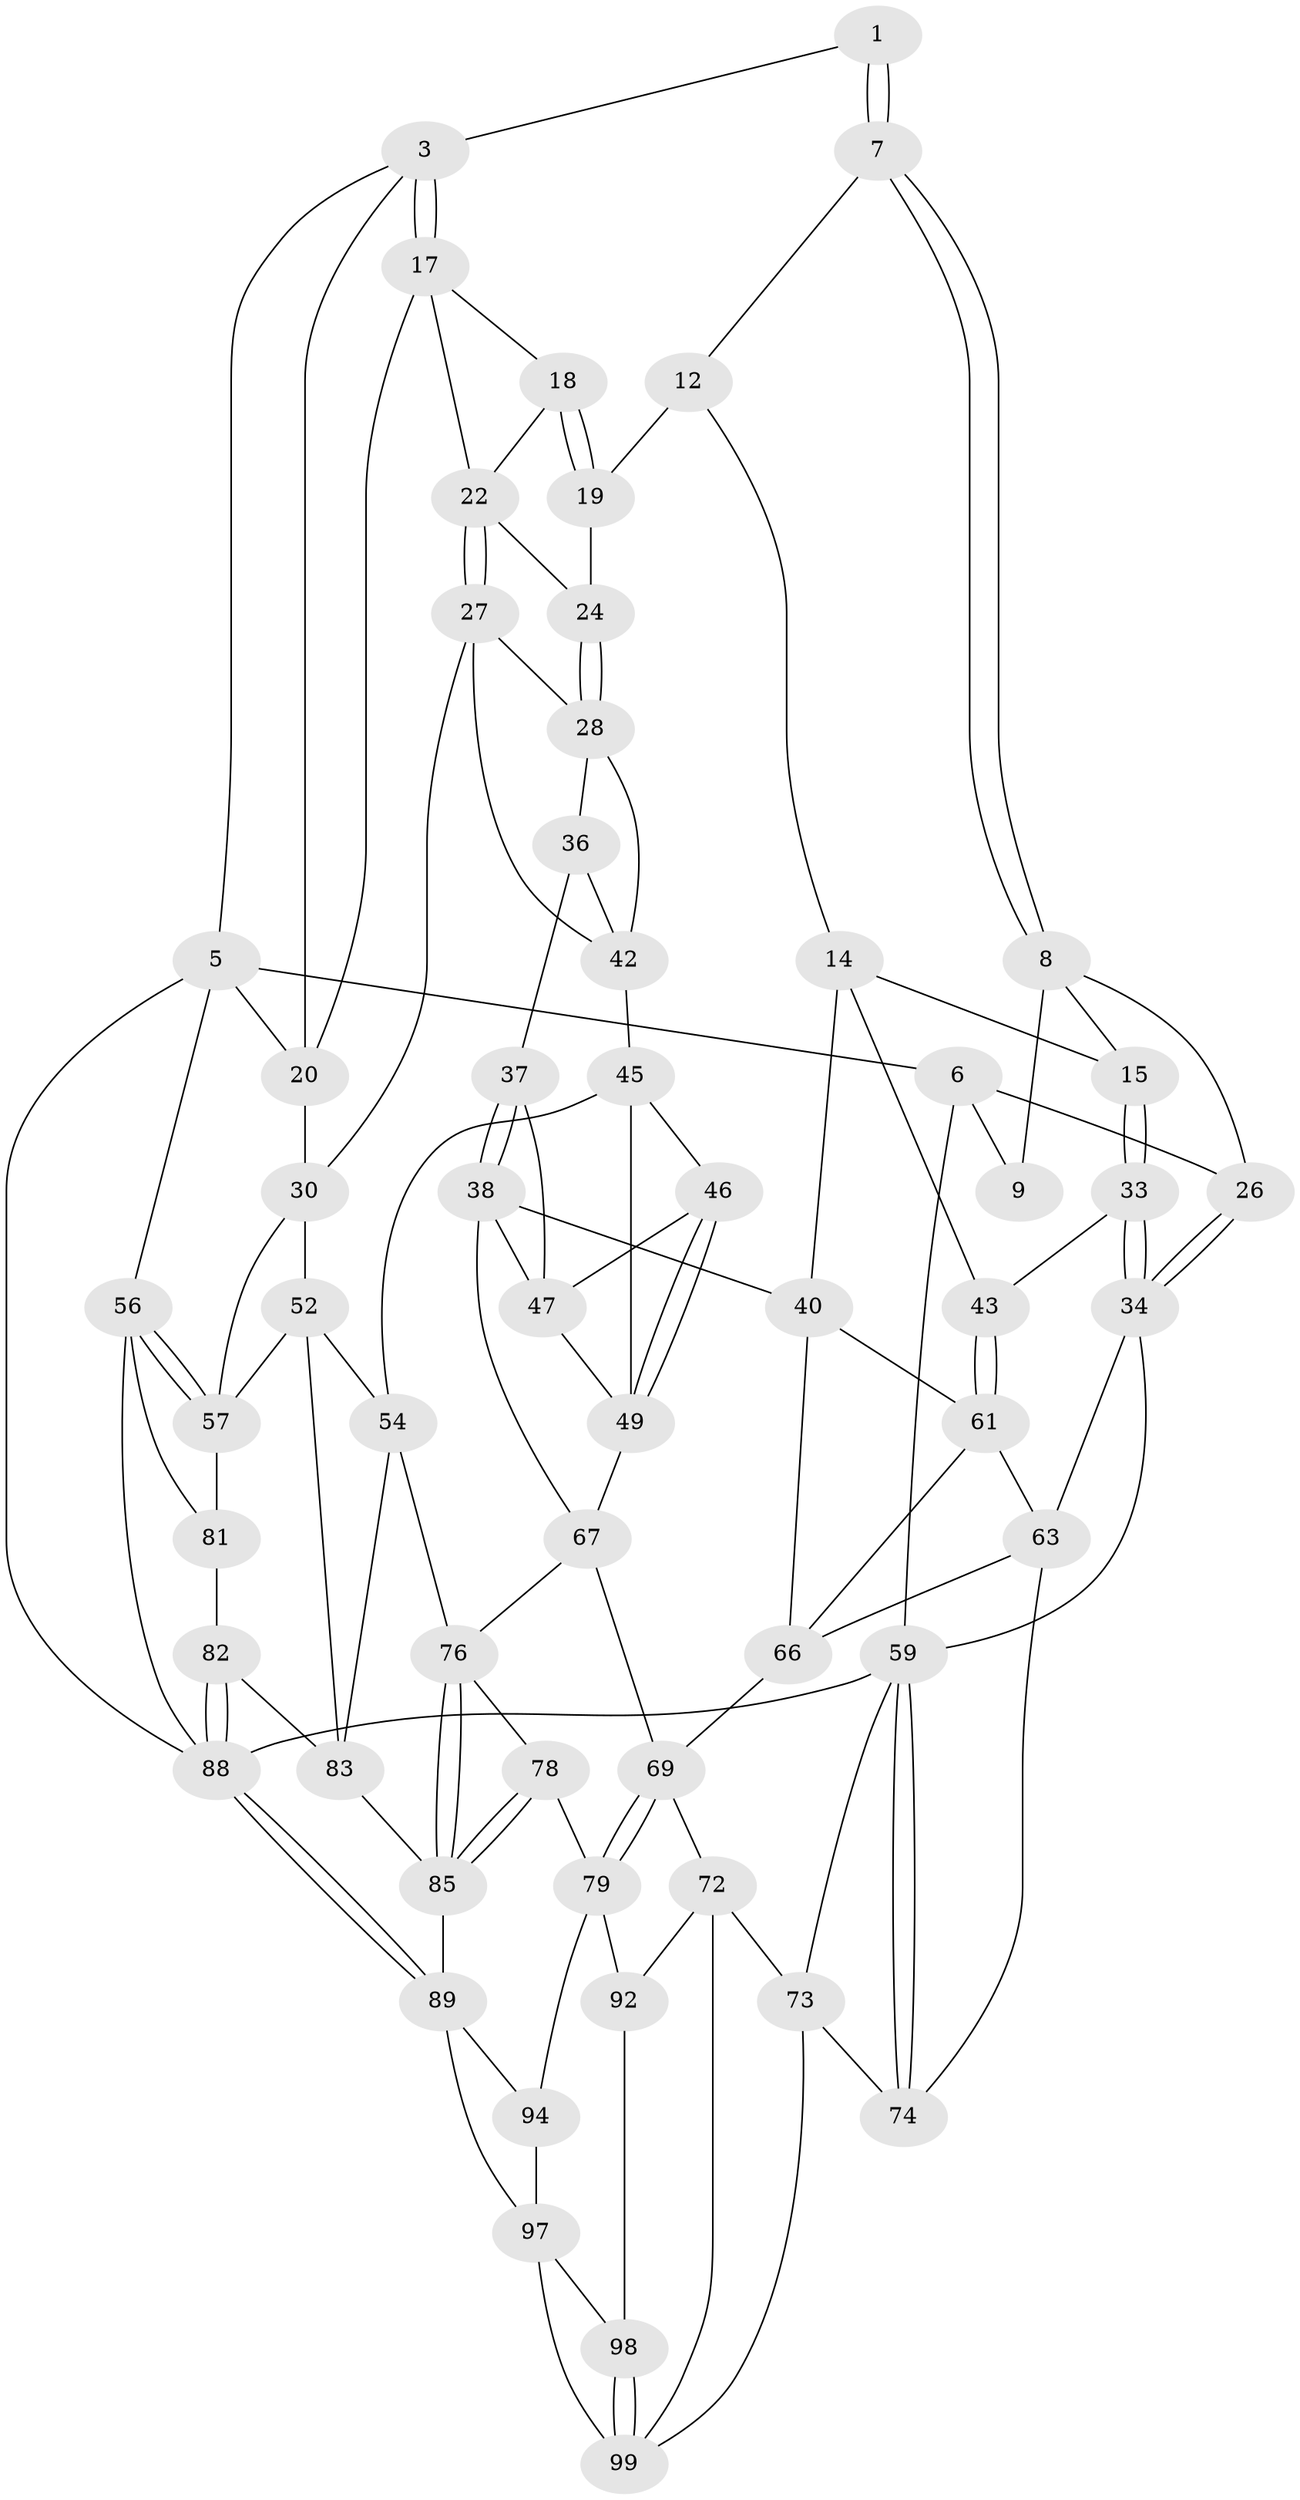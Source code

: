// Generated by graph-tools (version 1.1) at 2025/24/03/03/25 07:24:31]
// undirected, 59 vertices, 128 edges
graph export_dot {
graph [start="1"]
  node [color=gray90,style=filled];
  1 [pos="+0.2469405528822397+0",super="+2"];
  3 [pos="+0.7067603187563534+0",super="+4"];
  5 [pos="+1+0",super="+32"];
  6 [pos="+0.13651029058837647+0",super="+11"];
  7 [pos="+0.1986146212004912+0.11033285845349769",super="+10"];
  8 [pos="+0.12082476969929928+0.1663809987691831",super="+16"];
  9 [pos="+0.08977630566993677+0.042579555969067616"];
  12 [pos="+0.3694431923451677+0.12691716213392068",super="+13"];
  14 [pos="+0.24477697253816552+0.3245362747423373",super="+41"];
  15 [pos="+0.14914346712241078+0.277232946887926"];
  17 [pos="+0.6949189115577159+0",super="+21"];
  18 [pos="+0.5619345068927655+0.13717187539299303"];
  19 [pos="+0.4854560477371152+0.2023802499052787",super="+25"];
  20 [pos="+0.9431291045778604+0.26102249775650005",super="+29"];
  22 [pos="+0.7037854269634356+0.26862655159639387",super="+23"];
  24 [pos="+0.5022571847556214+0.32927328592675686"];
  26 [pos="+0+0.23093060698720805"];
  27 [pos="+0.7056077709163167+0.29363988587405826",super="+31"];
  28 [pos="+0.5057439289653938+0.33386553137420194",super="+35"];
  30 [pos="+0.8636740222799612+0.4109691889161125",super="+51"];
  33 [pos="+0.02276722912533341+0.4699052823931132"];
  34 [pos="+0+0.5383218562805734",super="+58"];
  36 [pos="+0.5065309289449027+0.40565895979937805"];
  37 [pos="+0.501707753735383+0.4171302164823984"];
  38 [pos="+0.35557727439511577+0.5147055689132748",super="+39"];
  40 [pos="+0.322678251946256+0.5076628879557032",super="+65"];
  42 [pos="+0.7568883043816211+0.44524029122748987",super="+44"];
  43 [pos="+0.1193916397694971+0.5221927606320816"];
  45 [pos="+0.7119888786045573+0.4990560090478093",super="+55"];
  46 [pos="+0.5392405611932188+0.4885961653068352"];
  47 [pos="+0.5124615048340532+0.4502059017257046",super="+48"];
  49 [pos="+0.575777103844591+0.6045161106761736",super="+50"];
  52 [pos="+0.8236762259537365+0.6877668938573587",super="+53"];
  54 [pos="+0.7373531486041289+0.6995703859581345",super="+75"];
  56 [pos="+1+0.7016449373072662",super="+84"];
  57 [pos="+1+0.669140221450317",super="+80"];
  59 [pos="+0+0.8272560487912444",super="+60"];
  61 [pos="+0.12601052204491098+0.5386395948883771",super="+62"];
  63 [pos="+0.08789382219753322+0.6236093190817008",super="+64"];
  66 [pos="+0.20191693028606317+0.6297120500839017",super="+71"];
  67 [pos="+0.4993061366990829+0.6748328494463812",super="+68"];
  69 [pos="+0.26771335070600283+0.7499559318318946",super="+70"];
  72 [pos="+0.18649394294170726+0.8086518437239631",super="+93"];
  73 [pos="+0.13653268376683034+0.8025067611349402",super="+96"];
  74 [pos="+0.12683911878610657+0.7985091534648805"];
  76 [pos="+0.578935023685323+0.7591455296748759",super="+77"];
  78 [pos="+0.4443030219344294+0.7948281105010733"];
  79 [pos="+0.4200539619444206+0.8089771026036061",super="+91"];
  81 [pos="+0.919941156316324+0.8454576723255842"];
  82 [pos="+0.8077849263947614+0.8056510844276936"];
  83 [pos="+0.7674667160435157+0.7675263952416181",super="+86"];
  85 [pos="+0.5722140110177534+0.872194173969825",super="+87"];
  88 [pos="+0.8161487089101886+1",super="+95"];
  89 [pos="+0.6495989519878241+1",super="+90"];
  92 [pos="+0.3742582050381734+0.9083397918296053"];
  94 [pos="+0.4279884217143268+0.9052964381087136"];
  97 [pos="+0.37366090774063065+0.9881163040890416",super="+101"];
  98 [pos="+0.34128267597017575+0.9507855537584762"];
  99 [pos="+0.22917298294349928+0.9898121522603244",super="+100"];
  1 -- 7 [weight=2];
  1 -- 7;
  1 -- 3;
  3 -- 17;
  3 -- 17;
  3 -- 20;
  3 -- 5;
  5 -- 6;
  5 -- 56;
  5 -- 20;
  5 -- 88;
  6 -- 9 [weight=2];
  6 -- 26;
  6 -- 59;
  7 -- 8;
  7 -- 8;
  7 -- 12;
  8 -- 9;
  8 -- 26;
  8 -- 15;
  12 -- 19 [weight=2];
  12 -- 14;
  14 -- 15;
  14 -- 40;
  14 -- 43;
  15 -- 33;
  15 -- 33;
  17 -- 18;
  17 -- 20;
  17 -- 22;
  18 -- 19;
  18 -- 19;
  18 -- 22;
  19 -- 24;
  20 -- 30;
  22 -- 27;
  22 -- 27;
  22 -- 24;
  24 -- 28;
  24 -- 28;
  26 -- 34;
  26 -- 34;
  27 -- 28;
  27 -- 42;
  27 -- 30;
  28 -- 42;
  28 -- 36;
  30 -- 57;
  30 -- 52;
  33 -- 34;
  33 -- 34;
  33 -- 43;
  34 -- 59;
  34 -- 63;
  36 -- 37;
  36 -- 42;
  37 -- 38;
  37 -- 38;
  37 -- 47;
  38 -- 47;
  38 -- 40;
  38 -- 67;
  40 -- 66;
  40 -- 61;
  42 -- 45;
  43 -- 61;
  43 -- 61;
  45 -- 46;
  45 -- 49;
  45 -- 54;
  46 -- 47;
  46 -- 49;
  46 -- 49;
  47 -- 49;
  49 -- 67;
  52 -- 83;
  52 -- 54;
  52 -- 57;
  54 -- 83;
  54 -- 76;
  56 -- 57;
  56 -- 57;
  56 -- 81;
  56 -- 88;
  57 -- 81;
  59 -- 74;
  59 -- 74;
  59 -- 73;
  59 -- 88;
  61 -- 66;
  61 -- 63;
  63 -- 74;
  63 -- 66;
  66 -- 69;
  67 -- 76;
  67 -- 69;
  69 -- 79;
  69 -- 79;
  69 -- 72;
  72 -- 73;
  72 -- 99;
  72 -- 92;
  73 -- 74;
  73 -- 99;
  76 -- 85;
  76 -- 85;
  76 -- 78;
  78 -- 79;
  78 -- 85;
  78 -- 85;
  79 -- 92;
  79 -- 94;
  81 -- 82;
  82 -- 83;
  82 -- 88;
  82 -- 88;
  83 -- 85;
  85 -- 89;
  88 -- 89;
  88 -- 89;
  89 -- 97;
  89 -- 94;
  92 -- 98;
  94 -- 97;
  97 -- 98;
  97 -- 99;
  98 -- 99;
  98 -- 99;
}
